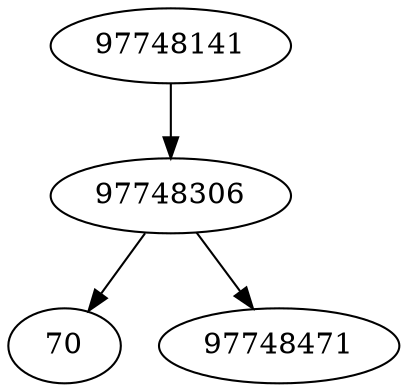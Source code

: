 strict digraph  {
97748306;
97748141;
70;
97748471;
97748306 -> 70;
97748306 -> 97748471;
97748141 -> 97748306;
}
